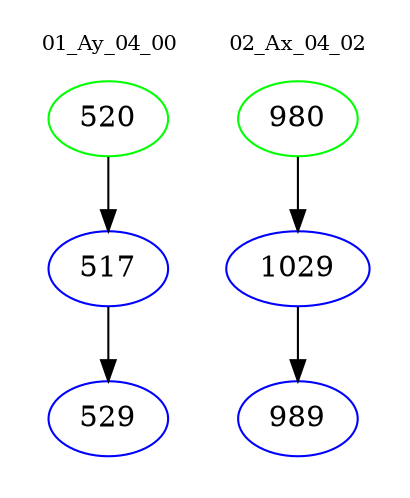 digraph{
subgraph cluster_0 {
color = white
label = "01_Ay_04_00";
fontsize=10;
T0_520 [label="520", color="green"]
T0_520 -> T0_517 [color="black"]
T0_517 [label="517", color="blue"]
T0_517 -> T0_529 [color="black"]
T0_529 [label="529", color="blue"]
}
subgraph cluster_1 {
color = white
label = "02_Ax_04_02";
fontsize=10;
T1_980 [label="980", color="green"]
T1_980 -> T1_1029 [color="black"]
T1_1029 [label="1029", color="blue"]
T1_1029 -> T1_989 [color="black"]
T1_989 [label="989", color="blue"]
}
}
